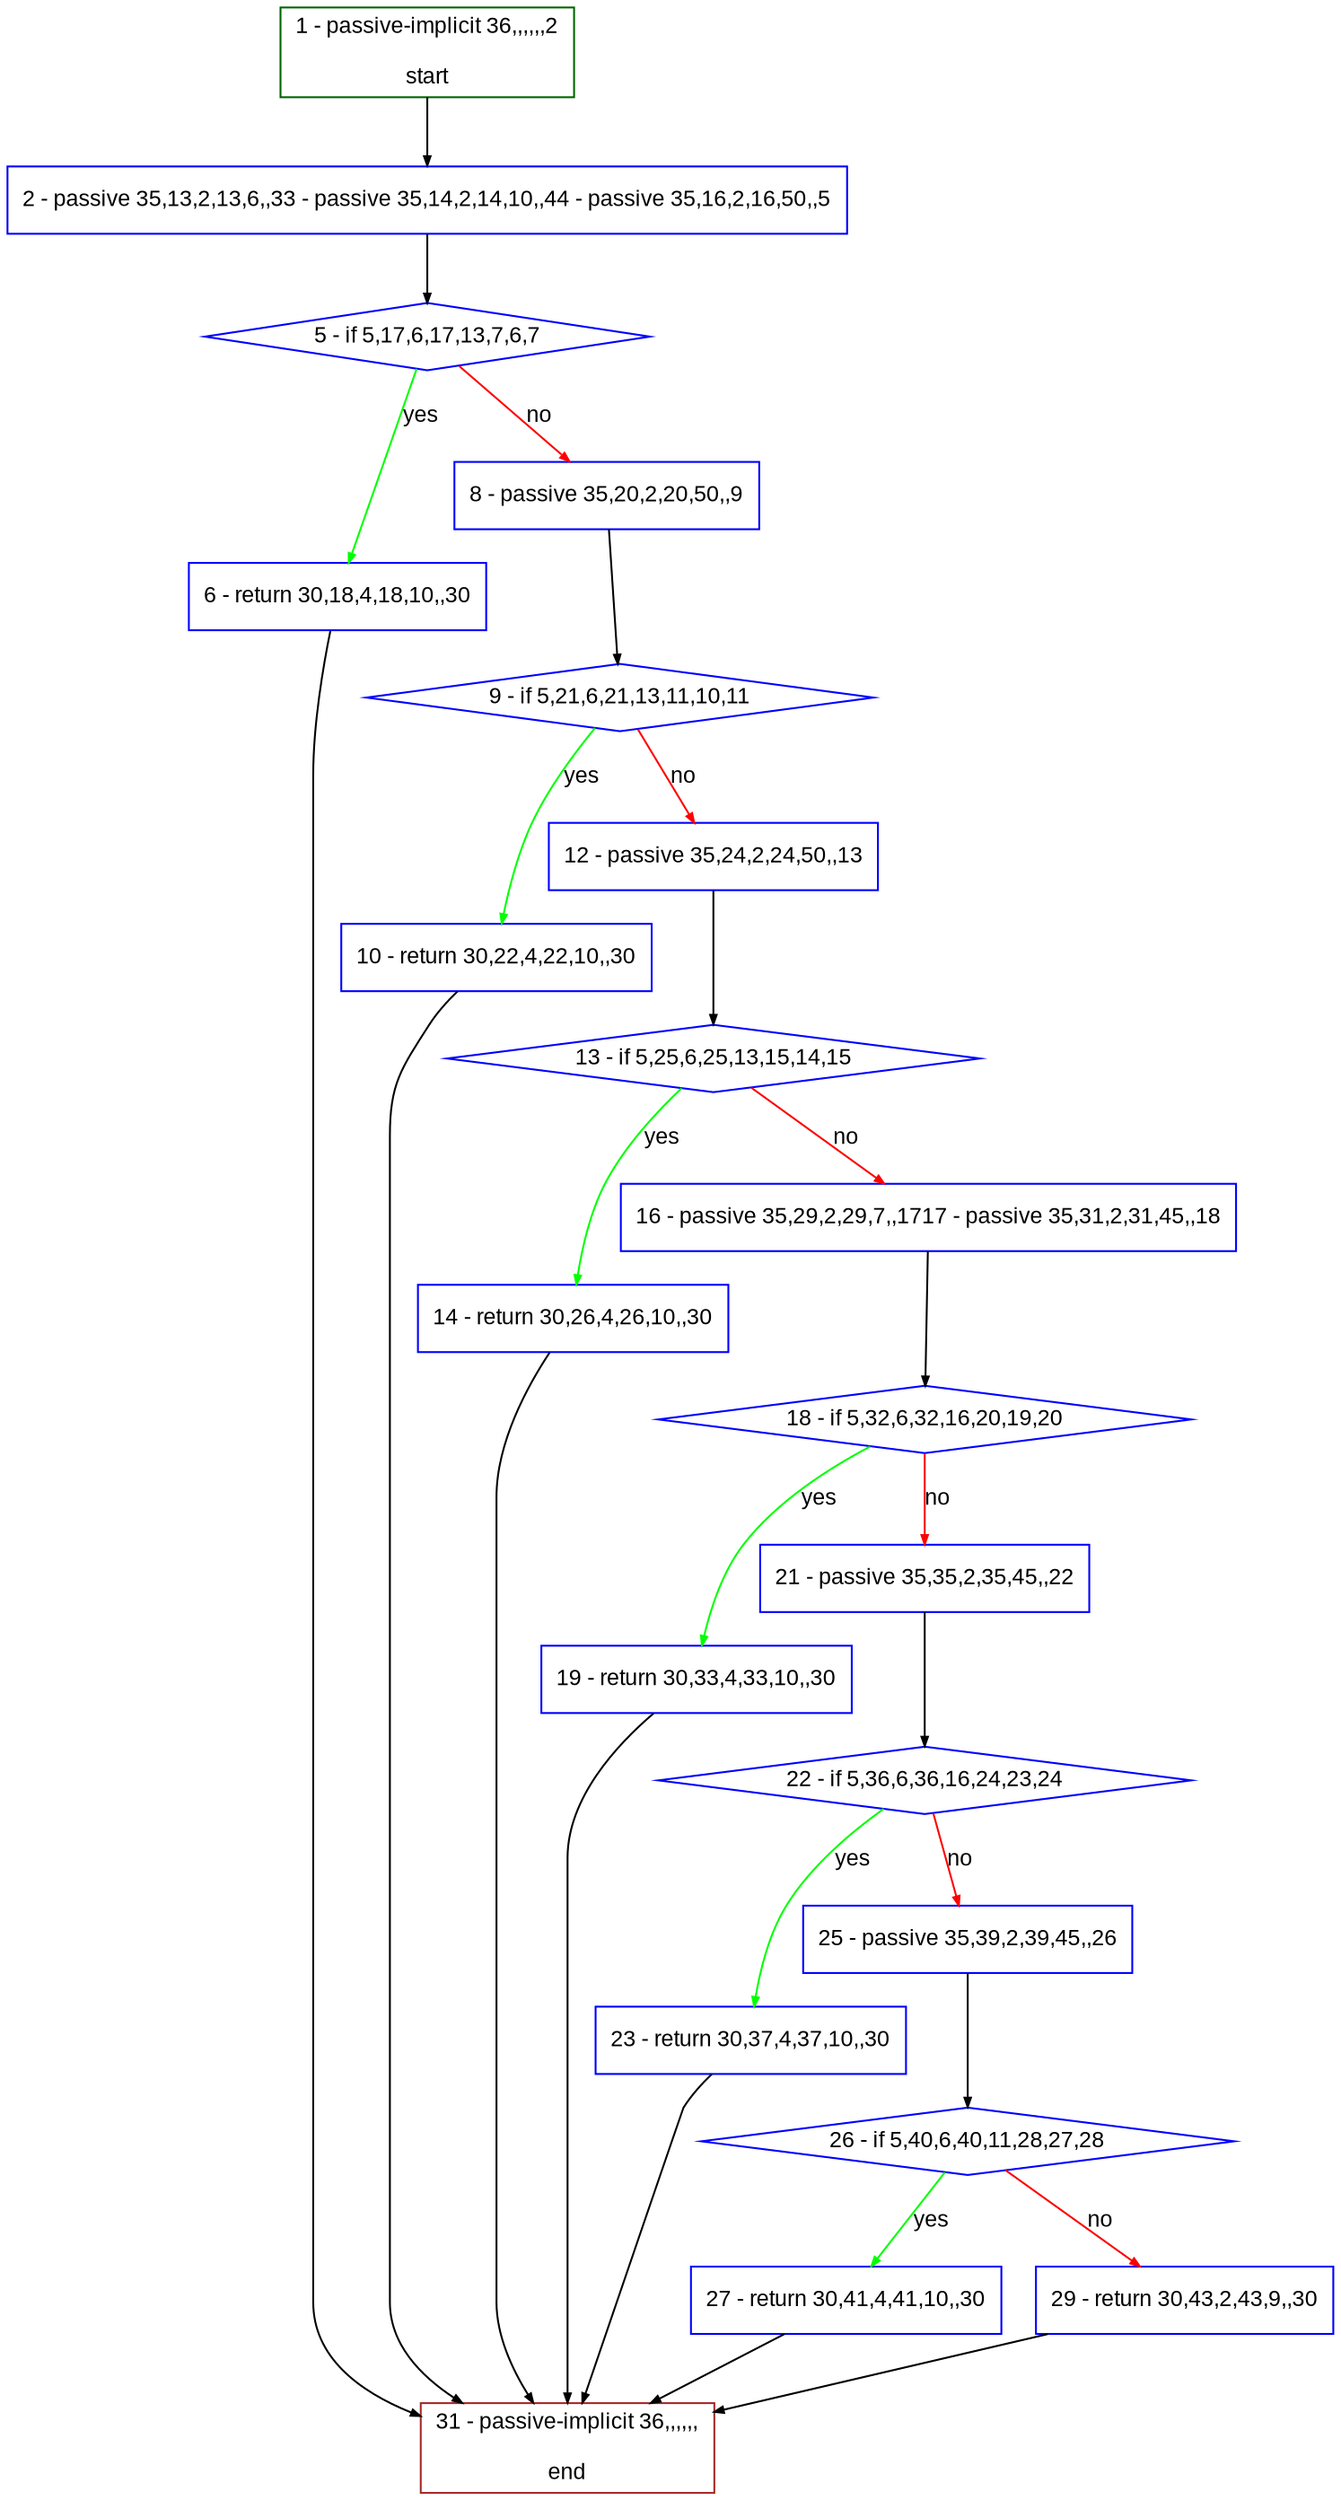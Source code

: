 digraph "" {
  graph [bgcolor="white", fillcolor="#FFFFCC", pack="true", packmode="clust", fontname="Arial", label="", fontsize="12", compound="true", style="rounded,filled"];
  node [node_initialized="no", fillcolor="white", fontname="Arial", label="", color="grey", fontsize="12", fixedsize="false", compound="true", shape="rectangle", style="filled"];
  edge [arrowtail="none", lhead="", fontcolor="black", fontname="Arial", label="", color="black", fontsize="12", arrowhead="normal", arrowsize="0.5", compound="true", ltail="", dir="forward"];
  __N1 [fillcolor="#ffffff", label="2 - passive 35,13,2,13,6,,33 - passive 35,14,2,14,10,,44 - passive 35,16,2,16,50,,5", color="#0000ff", shape="box", style="filled"];
  __N2 [fillcolor="#ffffff", label="1 - passive-implicit 36,,,,,,2\n\nstart", color="#006400", shape="box", style="filled"];
  __N3 [fillcolor="#ffffff", label="5 - if 5,17,6,17,13,7,6,7", color="#0000ff", shape="diamond", style="filled"];
  __N4 [fillcolor="#ffffff", label="6 - return 30,18,4,18,10,,30", color="#0000ff", shape="box", style="filled"];
  __N5 [fillcolor="#ffffff", label="8 - passive 35,20,2,20,50,,9", color="#0000ff", shape="box", style="filled"];
  __N6 [fillcolor="#ffffff", label="31 - passive-implicit 36,,,,,,\n\nend", color="#a52a2a", shape="box", style="filled"];
  __N7 [fillcolor="#ffffff", label="9 - if 5,21,6,21,13,11,10,11", color="#0000ff", shape="diamond", style="filled"];
  __N8 [fillcolor="#ffffff", label="10 - return 30,22,4,22,10,,30", color="#0000ff", shape="box", style="filled"];
  __N9 [fillcolor="#ffffff", label="12 - passive 35,24,2,24,50,,13", color="#0000ff", shape="box", style="filled"];
  __N10 [fillcolor="#ffffff", label="13 - if 5,25,6,25,13,15,14,15", color="#0000ff", shape="diamond", style="filled"];
  __N11 [fillcolor="#ffffff", label="14 - return 30,26,4,26,10,,30", color="#0000ff", shape="box", style="filled"];
  __N12 [fillcolor="#ffffff", label="16 - passive 35,29,2,29,7,,1717 - passive 35,31,2,31,45,,18", color="#0000ff", shape="box", style="filled"];
  __N13 [fillcolor="#ffffff", label="18 - if 5,32,6,32,16,20,19,20", color="#0000ff", shape="diamond", style="filled"];
  __N14 [fillcolor="#ffffff", label="19 - return 30,33,4,33,10,,30", color="#0000ff", shape="box", style="filled"];
  __N15 [fillcolor="#ffffff", label="21 - passive 35,35,2,35,45,,22", color="#0000ff", shape="box", style="filled"];
  __N16 [fillcolor="#ffffff", label="22 - if 5,36,6,36,16,24,23,24", color="#0000ff", shape="diamond", style="filled"];
  __N17 [fillcolor="#ffffff", label="23 - return 30,37,4,37,10,,30", color="#0000ff", shape="box", style="filled"];
  __N18 [fillcolor="#ffffff", label="25 - passive 35,39,2,39,45,,26", color="#0000ff", shape="box", style="filled"];
  __N19 [fillcolor="#ffffff", label="26 - if 5,40,6,40,11,28,27,28", color="#0000ff", shape="diamond", style="filled"];
  __N20 [fillcolor="#ffffff", label="27 - return 30,41,4,41,10,,30", color="#0000ff", shape="box", style="filled"];
  __N21 [fillcolor="#ffffff", label="29 - return 30,43,2,43,9,,30", color="#0000ff", shape="box", style="filled"];
  __N2 -> __N1 [arrowtail="none", color="#000000", label="", arrowhead="normal", dir="forward"];
  __N1 -> __N3 [arrowtail="none", color="#000000", label="", arrowhead="normal", dir="forward"];
  __N3 -> __N4 [arrowtail="none", color="#00ff00", label="yes", arrowhead="normal", dir="forward"];
  __N3 -> __N5 [arrowtail="none", color="#ff0000", label="no", arrowhead="normal", dir="forward"];
  __N4 -> __N6 [arrowtail="none", color="#000000", label="", arrowhead="normal", dir="forward"];
  __N5 -> __N7 [arrowtail="none", color="#000000", label="", arrowhead="normal", dir="forward"];
  __N7 -> __N8 [arrowtail="none", color="#00ff00", label="yes", arrowhead="normal", dir="forward"];
  __N7 -> __N9 [arrowtail="none", color="#ff0000", label="no", arrowhead="normal", dir="forward"];
  __N8 -> __N6 [arrowtail="none", color="#000000", label="", arrowhead="normal", dir="forward"];
  __N9 -> __N10 [arrowtail="none", color="#000000", label="", arrowhead="normal", dir="forward"];
  __N10 -> __N11 [arrowtail="none", color="#00ff00", label="yes", arrowhead="normal", dir="forward"];
  __N10 -> __N12 [arrowtail="none", color="#ff0000", label="no", arrowhead="normal", dir="forward"];
  __N11 -> __N6 [arrowtail="none", color="#000000", label="", arrowhead="normal", dir="forward"];
  __N12 -> __N13 [arrowtail="none", color="#000000", label="", arrowhead="normal", dir="forward"];
  __N13 -> __N14 [arrowtail="none", color="#00ff00", label="yes", arrowhead="normal", dir="forward"];
  __N13 -> __N15 [arrowtail="none", color="#ff0000", label="no", arrowhead="normal", dir="forward"];
  __N14 -> __N6 [arrowtail="none", color="#000000", label="", arrowhead="normal", dir="forward"];
  __N15 -> __N16 [arrowtail="none", color="#000000", label="", arrowhead="normal", dir="forward"];
  __N16 -> __N17 [arrowtail="none", color="#00ff00", label="yes", arrowhead="normal", dir="forward"];
  __N16 -> __N18 [arrowtail="none", color="#ff0000", label="no", arrowhead="normal", dir="forward"];
  __N17 -> __N6 [arrowtail="none", color="#000000", label="", arrowhead="normal", dir="forward"];
  __N18 -> __N19 [arrowtail="none", color="#000000", label="", arrowhead="normal", dir="forward"];
  __N19 -> __N20 [arrowtail="none", color="#00ff00", label="yes", arrowhead="normal", dir="forward"];
  __N19 -> __N21 [arrowtail="none", color="#ff0000", label="no", arrowhead="normal", dir="forward"];
  __N20 -> __N6 [arrowtail="none", color="#000000", label="", arrowhead="normal", dir="forward"];
  __N21 -> __N6 [arrowtail="none", color="#000000", label="", arrowhead="normal", dir="forward"];
}
